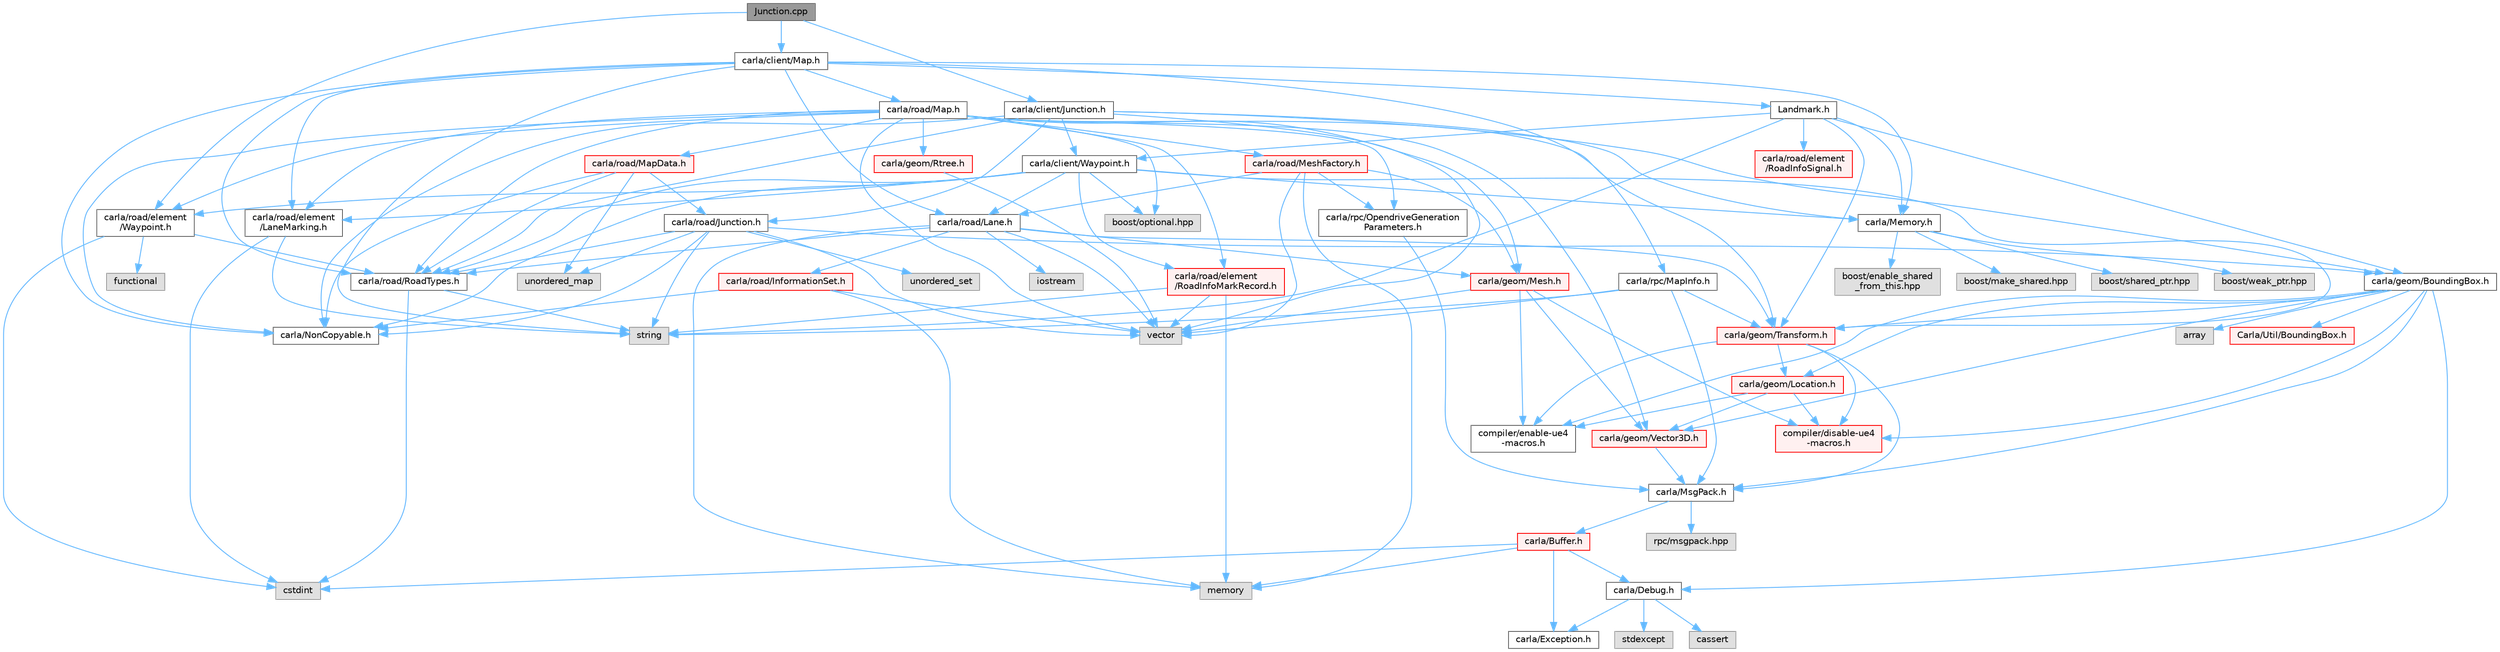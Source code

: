 digraph "Junction.cpp"
{
 // INTERACTIVE_SVG=YES
 // LATEX_PDF_SIZE
  bgcolor="transparent";
  edge [fontname=Helvetica,fontsize=10,labelfontname=Helvetica,labelfontsize=10];
  node [fontname=Helvetica,fontsize=10,shape=box,height=0.2,width=0.4];
  Node1 [id="Node000001",label="Junction.cpp",height=0.2,width=0.4,color="gray40", fillcolor="grey60", style="filled", fontcolor="black",tooltip=" "];
  Node1 -> Node2 [id="edge1_Node000001_Node000002",color="steelblue1",style="solid",tooltip=" "];
  Node2 [id="Node000002",label="carla/client/Junction.h",height=0.2,width=0.4,color="grey40", fillcolor="white", style="filled",URL="$dd/d55/client_2Junction_8h.html",tooltip=" "];
  Node2 -> Node3 [id="edge2_Node000002_Node000003",color="steelblue1",style="solid",tooltip=" "];
  Node3 [id="Node000003",label="carla/Memory.h",height=0.2,width=0.4,color="grey40", fillcolor="white", style="filled",URL="$de/d5c/Memory_8h.html",tooltip=" "];
  Node3 -> Node4 [id="edge3_Node000003_Node000004",color="steelblue1",style="solid",tooltip=" "];
  Node4 [id="Node000004",label="boost/enable_shared\l_from_this.hpp",height=0.2,width=0.4,color="grey60", fillcolor="#E0E0E0", style="filled",tooltip=" "];
  Node3 -> Node5 [id="edge4_Node000003_Node000005",color="steelblue1",style="solid",tooltip=" "];
  Node5 [id="Node000005",label="boost/make_shared.hpp",height=0.2,width=0.4,color="grey60", fillcolor="#E0E0E0", style="filled",tooltip=" "];
  Node3 -> Node6 [id="edge5_Node000003_Node000006",color="steelblue1",style="solid",tooltip=" "];
  Node6 [id="Node000006",label="boost/shared_ptr.hpp",height=0.2,width=0.4,color="grey60", fillcolor="#E0E0E0", style="filled",tooltip=" "];
  Node3 -> Node7 [id="edge6_Node000003_Node000007",color="steelblue1",style="solid",tooltip=" "];
  Node7 [id="Node000007",label="boost/weak_ptr.hpp",height=0.2,width=0.4,color="grey60", fillcolor="#E0E0E0", style="filled",tooltip=" "];
  Node2 -> Node8 [id="edge7_Node000002_Node000008",color="steelblue1",style="solid",tooltip=" "];
  Node8 [id="Node000008",label="carla/NonCopyable.h",height=0.2,width=0.4,color="grey40", fillcolor="white", style="filled",URL="$d4/dd8/LibCarla_2source_2carla_2NonCopyable_8h.html",tooltip=" "];
  Node2 -> Node9 [id="edge8_Node000002_Node000009",color="steelblue1",style="solid",tooltip=" "];
  Node9 [id="Node000009",label="carla/road/Junction.h",height=0.2,width=0.4,color="grey40", fillcolor="white", style="filled",URL="$d1/d3a/road_2Junction_8h.html",tooltip=" "];
  Node9 -> Node10 [id="edge9_Node000009_Node000010",color="steelblue1",style="solid",tooltip=" "];
  Node10 [id="Node000010",label="carla/geom/BoundingBox.h",height=0.2,width=0.4,color="grey40", fillcolor="white", style="filled",URL="$d2/dfe/LibCarla_2source_2carla_2geom_2BoundingBox_8h.html",tooltip=" "];
  Node10 -> Node11 [id="edge10_Node000010_Node000011",color="steelblue1",style="solid",tooltip=" "];
  Node11 [id="Node000011",label="carla/Debug.h",height=0.2,width=0.4,color="grey40", fillcolor="white", style="filled",URL="$d4/deb/Debug_8h.html",tooltip=" "];
  Node11 -> Node12 [id="edge11_Node000011_Node000012",color="steelblue1",style="solid",tooltip=" "];
  Node12 [id="Node000012",label="carla/Exception.h",height=0.2,width=0.4,color="grey40", fillcolor="white", style="filled",URL="$d8/d8a/Exception_8h.html",tooltip=" "];
  Node11 -> Node13 [id="edge12_Node000011_Node000013",color="steelblue1",style="solid",tooltip=" "];
  Node13 [id="Node000013",label="stdexcept",height=0.2,width=0.4,color="grey60", fillcolor="#E0E0E0", style="filled",tooltip=" "];
  Node11 -> Node14 [id="edge13_Node000011_Node000014",color="steelblue1",style="solid",tooltip=" "];
  Node14 [id="Node000014",label="cassert",height=0.2,width=0.4,color="grey60", fillcolor="#E0E0E0", style="filled",tooltip=" "];
  Node10 -> Node15 [id="edge14_Node000010_Node000015",color="steelblue1",style="solid",tooltip=" "];
  Node15 [id="Node000015",label="carla/MsgPack.h",height=0.2,width=0.4,color="grey40", fillcolor="white", style="filled",URL="$d9/d6f/MsgPack_8h.html",tooltip=" "];
  Node15 -> Node16 [id="edge15_Node000015_Node000016",color="steelblue1",style="solid",tooltip=" "];
  Node16 [id="Node000016",label="carla/Buffer.h",height=0.2,width=0.4,color="red", fillcolor="#FFF0F0", style="filled",URL="$d2/dda/carla_2Buffer_8h.html",tooltip=" "];
  Node16 -> Node11 [id="edge16_Node000016_Node000011",color="steelblue1",style="solid",tooltip=" "];
  Node16 -> Node12 [id="edge17_Node000016_Node000012",color="steelblue1",style="solid",tooltip=" "];
  Node16 -> Node21 [id="edge18_Node000016_Node000021",color="steelblue1",style="solid",tooltip=" "];
  Node21 [id="Node000021",label="cstdint",height=0.2,width=0.4,color="grey60", fillcolor="#E0E0E0", style="filled",tooltip=" "];
  Node16 -> Node23 [id="edge19_Node000016_Node000023",color="steelblue1",style="solid",tooltip=" "];
  Node23 [id="Node000023",label="memory",height=0.2,width=0.4,color="grey60", fillcolor="#E0E0E0", style="filled",tooltip=" "];
  Node15 -> Node25 [id="edge20_Node000015_Node000025",color="steelblue1",style="solid",tooltip=" "];
  Node25 [id="Node000025",label="rpc/msgpack.hpp",height=0.2,width=0.4,color="grey60", fillcolor="#E0E0E0", style="filled",tooltip=" "];
  Node10 -> Node26 [id="edge21_Node000010_Node000026",color="steelblue1",style="solid",tooltip=" "];
  Node26 [id="Node000026",label="carla/geom/Transform.h",height=0.2,width=0.4,color="red", fillcolor="#FFF0F0", style="filled",URL="$de/d17/geom_2Transform_8h.html",tooltip=" "];
  Node26 -> Node15 [id="edge22_Node000026_Node000015",color="steelblue1",style="solid",tooltip=" "];
  Node26 -> Node27 [id="edge23_Node000026_Node000027",color="steelblue1",style="solid",tooltip=" "];
  Node27 [id="Node000027",label="carla/geom/Location.h",height=0.2,width=0.4,color="red", fillcolor="#FFF0F0", style="filled",URL="$d9/d8b/geom_2Location_8h.html",tooltip=" "];
  Node27 -> Node28 [id="edge24_Node000027_Node000028",color="steelblue1",style="solid",tooltip=" "];
  Node28 [id="Node000028",label="carla/geom/Vector3D.h",height=0.2,width=0.4,color="red", fillcolor="#FFF0F0", style="filled",URL="$de/d70/geom_2Vector3D_8h.html",tooltip=" "];
  Node28 -> Node15 [id="edge25_Node000028_Node000015",color="steelblue1",style="solid",tooltip=" "];
  Node27 -> Node33 [id="edge26_Node000027_Node000033",color="steelblue1",style="solid",tooltip=" "];
  Node33 [id="Node000033",label="compiler/enable-ue4\l-macros.h",height=0.2,width=0.4,color="grey40", fillcolor="white", style="filled",URL="$d9/da2/enable-ue4-macros_8h.html",tooltip=" "];
  Node27 -> Node35 [id="edge27_Node000027_Node000035",color="steelblue1",style="solid",tooltip=" "];
  Node35 [id="Node000035",label="compiler/disable-ue4\l-macros.h",height=0.2,width=0.4,color="red", fillcolor="#FFF0F0", style="filled",URL="$d2/d02/disable-ue4-macros_8h.html",tooltip=" "];
  Node26 -> Node33 [id="edge28_Node000026_Node000033",color="steelblue1",style="solid",tooltip=" "];
  Node26 -> Node35 [id="edge29_Node000026_Node000035",color="steelblue1",style="solid",tooltip=" "];
  Node10 -> Node27 [id="edge30_Node000010_Node000027",color="steelblue1",style="solid",tooltip=" "];
  Node10 -> Node28 [id="edge31_Node000010_Node000028",color="steelblue1",style="solid",tooltip=" "];
  Node10 -> Node43 [id="edge32_Node000010_Node000043",color="steelblue1",style="solid",tooltip=" "];
  Node43 [id="Node000043",label="array",height=0.2,width=0.4,color="grey60", fillcolor="#E0E0E0", style="filled",tooltip=" "];
  Node10 -> Node33 [id="edge33_Node000010_Node000033",color="steelblue1",style="solid",tooltip=" "];
  Node10 -> Node44 [id="edge34_Node000010_Node000044",color="steelblue1",style="solid",tooltip=" "];
  Node44 [id="Node000044",label="Carla/Util/BoundingBox.h",height=0.2,width=0.4,color="red", fillcolor="#FFF0F0", style="filled",URL="$d2/d62/Unreal_2CarlaUE4_2Plugins_2Carla_2Source_2Carla_2Util_2BoundingBox_8h.html",tooltip=" "];
  Node10 -> Node35 [id="edge35_Node000010_Node000035",color="steelblue1",style="solid",tooltip=" "];
  Node9 -> Node8 [id="edge36_Node000009_Node000008",color="steelblue1",style="solid",tooltip=" "];
  Node9 -> Node46 [id="edge37_Node000009_Node000046",color="steelblue1",style="solid",tooltip=" "];
  Node46 [id="Node000046",label="carla/road/RoadTypes.h",height=0.2,width=0.4,color="grey40", fillcolor="white", style="filled",URL="$d6/dbb/RoadTypes_8h.html",tooltip=" "];
  Node46 -> Node21 [id="edge38_Node000046_Node000021",color="steelblue1",style="solid",tooltip=" "];
  Node46 -> Node47 [id="edge39_Node000046_Node000047",color="steelblue1",style="solid",tooltip=" "];
  Node47 [id="Node000047",label="string",height=0.2,width=0.4,color="grey60", fillcolor="#E0E0E0", style="filled",tooltip=" "];
  Node9 -> Node48 [id="edge40_Node000009_Node000048",color="steelblue1",style="solid",tooltip=" "];
  Node48 [id="Node000048",label="unordered_map",height=0.2,width=0.4,color="grey60", fillcolor="#E0E0E0", style="filled",tooltip=" "];
  Node9 -> Node49 [id="edge41_Node000009_Node000049",color="steelblue1",style="solid",tooltip=" "];
  Node49 [id="Node000049",label="unordered_set",height=0.2,width=0.4,color="grey60", fillcolor="#E0E0E0", style="filled",tooltip=" "];
  Node9 -> Node50 [id="edge42_Node000009_Node000050",color="steelblue1",style="solid",tooltip=" "];
  Node50 [id="Node000050",label="vector",height=0.2,width=0.4,color="grey60", fillcolor="#E0E0E0", style="filled",tooltip=" "];
  Node9 -> Node47 [id="edge43_Node000009_Node000047",color="steelblue1",style="solid",tooltip=" "];
  Node2 -> Node46 [id="edge44_Node000002_Node000046",color="steelblue1",style="solid",tooltip=" "];
  Node2 -> Node10 [id="edge45_Node000002_Node000010",color="steelblue1",style="solid",tooltip=" "];
  Node2 -> Node51 [id="edge46_Node000002_Node000051",color="steelblue1",style="solid",tooltip=" "];
  Node51 [id="Node000051",label="carla/client/Waypoint.h",height=0.2,width=0.4,color="grey40", fillcolor="white", style="filled",URL="$d0/d47/client_2Waypoint_8h.html",tooltip=" "];
  Node51 -> Node3 [id="edge47_Node000051_Node000003",color="steelblue1",style="solid",tooltip=" "];
  Node51 -> Node8 [id="edge48_Node000051_Node000008",color="steelblue1",style="solid",tooltip=" "];
  Node51 -> Node26 [id="edge49_Node000051_Node000026",color="steelblue1",style="solid",tooltip=" "];
  Node51 -> Node52 [id="edge50_Node000051_Node000052",color="steelblue1",style="solid",tooltip=" "];
  Node52 [id="Node000052",label="carla/road/element\l/LaneMarking.h",height=0.2,width=0.4,color="grey40", fillcolor="white", style="filled",URL="$d5/d4c/LaneMarking_8h.html",tooltip=" "];
  Node52 -> Node21 [id="edge51_Node000052_Node000021",color="steelblue1",style="solid",tooltip=" "];
  Node52 -> Node47 [id="edge52_Node000052_Node000047",color="steelblue1",style="solid",tooltip=" "];
  Node51 -> Node53 [id="edge53_Node000051_Node000053",color="steelblue1",style="solid",tooltip=" "];
  Node53 [id="Node000053",label="carla/road/element\l/RoadInfoMarkRecord.h",height=0.2,width=0.4,color="red", fillcolor="#FFF0F0", style="filled",URL="$dd/d32/RoadInfoMarkRecord_8h.html",tooltip=" "];
  Node53 -> Node47 [id="edge54_Node000053_Node000047",color="steelblue1",style="solid",tooltip=" "];
  Node53 -> Node50 [id="edge55_Node000053_Node000050",color="steelblue1",style="solid",tooltip=" "];
  Node53 -> Node23 [id="edge56_Node000053_Node000023",color="steelblue1",style="solid",tooltip=" "];
  Node51 -> Node58 [id="edge57_Node000051_Node000058",color="steelblue1",style="solid",tooltip=" "];
  Node58 [id="Node000058",label="carla/road/element\l/Waypoint.h",height=0.2,width=0.4,color="grey40", fillcolor="white", style="filled",URL="$d3/dbb/road_2element_2Waypoint_8h.html",tooltip=" "];
  Node58 -> Node46 [id="edge58_Node000058_Node000046",color="steelblue1",style="solid",tooltip=" "];
  Node58 -> Node21 [id="edge59_Node000058_Node000021",color="steelblue1",style="solid",tooltip=" "];
  Node58 -> Node59 [id="edge60_Node000058_Node000059",color="steelblue1",style="solid",tooltip=" "];
  Node59 [id="Node000059",label="functional",height=0.2,width=0.4,color="grey60", fillcolor="#E0E0E0", style="filled",tooltip=" "];
  Node51 -> Node60 [id="edge61_Node000051_Node000060",color="steelblue1",style="solid",tooltip=" "];
  Node60 [id="Node000060",label="carla/road/Lane.h",height=0.2,width=0.4,color="grey40", fillcolor="white", style="filled",URL="$d8/d27/Lane_8h.html",tooltip=" "];
  Node60 -> Node61 [id="edge62_Node000060_Node000061",color="steelblue1",style="solid",tooltip=" "];
  Node61 [id="Node000061",label="carla/geom/Mesh.h",height=0.2,width=0.4,color="red", fillcolor="#FFF0F0", style="filled",URL="$d9/d31/Mesh_8h.html",tooltip=" "];
  Node61 -> Node50 [id="edge63_Node000061_Node000050",color="steelblue1",style="solid",tooltip=" "];
  Node61 -> Node28 [id="edge64_Node000061_Node000028",color="steelblue1",style="solid",tooltip=" "];
  Node61 -> Node33 [id="edge65_Node000061_Node000033",color="steelblue1",style="solid",tooltip=" "];
  Node61 -> Node35 [id="edge66_Node000061_Node000035",color="steelblue1",style="solid",tooltip=" "];
  Node60 -> Node26 [id="edge67_Node000060_Node000026",color="steelblue1",style="solid",tooltip=" "];
  Node60 -> Node65 [id="edge68_Node000060_Node000065",color="steelblue1",style="solid",tooltip=" "];
  Node65 [id="Node000065",label="carla/road/InformationSet.h",height=0.2,width=0.4,color="red", fillcolor="#FFF0F0", style="filled",URL="$d2/d56/InformationSet_8h.html",tooltip=" "];
  Node65 -> Node8 [id="edge69_Node000065_Node000008",color="steelblue1",style="solid",tooltip=" "];
  Node65 -> Node50 [id="edge70_Node000065_Node000050",color="steelblue1",style="solid",tooltip=" "];
  Node65 -> Node23 [id="edge71_Node000065_Node000023",color="steelblue1",style="solid",tooltip=" "];
  Node60 -> Node46 [id="edge72_Node000060_Node000046",color="steelblue1",style="solid",tooltip=" "];
  Node60 -> Node50 [id="edge73_Node000060_Node000050",color="steelblue1",style="solid",tooltip=" "];
  Node60 -> Node19 [id="edge74_Node000060_Node000019",color="steelblue1",style="solid",tooltip=" "];
  Node19 [id="Node000019",label="iostream",height=0.2,width=0.4,color="grey60", fillcolor="#E0E0E0", style="filled",tooltip=" "];
  Node60 -> Node23 [id="edge75_Node000060_Node000023",color="steelblue1",style="solid",tooltip=" "];
  Node51 -> Node46 [id="edge76_Node000051_Node000046",color="steelblue1",style="solid",tooltip=" "];
  Node51 -> Node71 [id="edge77_Node000051_Node000071",color="steelblue1",style="solid",tooltip=" "];
  Node71 [id="Node000071",label="boost/optional.hpp",height=0.2,width=0.4,color="grey60", fillcolor="#E0E0E0", style="filled",tooltip=" "];
  Node2 -> Node50 [id="edge78_Node000002_Node000050",color="steelblue1",style="solid",tooltip=" "];
  Node1 -> Node72 [id="edge79_Node000001_Node000072",color="steelblue1",style="solid",tooltip=" "];
  Node72 [id="Node000072",label="carla/client/Map.h",height=0.2,width=0.4,color="grey40", fillcolor="white", style="filled",URL="$d4/d9d/client_2Map_8h.html",tooltip=" "];
  Node72 -> Node3 [id="edge80_Node000072_Node000003",color="steelblue1",style="solid",tooltip=" "];
  Node72 -> Node8 [id="edge81_Node000072_Node000008",color="steelblue1",style="solid",tooltip=" "];
  Node72 -> Node52 [id="edge82_Node000072_Node000052",color="steelblue1",style="solid",tooltip=" "];
  Node72 -> Node60 [id="edge83_Node000072_Node000060",color="steelblue1",style="solid",tooltip=" "];
  Node72 -> Node73 [id="edge84_Node000072_Node000073",color="steelblue1",style="solid",tooltip=" "];
  Node73 [id="Node000073",label="carla/road/Map.h",height=0.2,width=0.4,color="grey40", fillcolor="white", style="filled",URL="$df/d64/road_2Map_8h.html",tooltip=" "];
  Node73 -> Node61 [id="edge85_Node000073_Node000061",color="steelblue1",style="solid",tooltip=" "];
  Node73 -> Node74 [id="edge86_Node000073_Node000074",color="steelblue1",style="solid",tooltip=" "];
  Node74 [id="Node000074",label="carla/geom/Rtree.h",height=0.2,width=0.4,color="red", fillcolor="#FFF0F0", style="filled",URL="$d5/d30/Rtree_8h.html",tooltip=" "];
  Node74 -> Node50 [id="edge87_Node000074_Node000050",color="steelblue1",style="solid",tooltip=" "];
  Node73 -> Node26 [id="edge88_Node000073_Node000026",color="steelblue1",style="solid",tooltip=" "];
  Node73 -> Node8 [id="edge89_Node000073_Node000008",color="steelblue1",style="solid",tooltip=" "];
  Node73 -> Node52 [id="edge90_Node000073_Node000052",color="steelblue1",style="solid",tooltip=" "];
  Node73 -> Node53 [id="edge91_Node000073_Node000053",color="steelblue1",style="solid",tooltip=" "];
  Node73 -> Node58 [id="edge92_Node000073_Node000058",color="steelblue1",style="solid",tooltip=" "];
  Node73 -> Node78 [id="edge93_Node000073_Node000078",color="steelblue1",style="solid",tooltip=" "];
  Node78 [id="Node000078",label="carla/road/MapData.h",height=0.2,width=0.4,color="red", fillcolor="#FFF0F0", style="filled",URL="$d5/db7/MapData_8h.html",tooltip=" "];
  Node78 -> Node8 [id="edge94_Node000078_Node000008",color="steelblue1",style="solid",tooltip=" "];
  Node78 -> Node9 [id="edge95_Node000078_Node000009",color="steelblue1",style="solid",tooltip=" "];
  Node78 -> Node46 [id="edge96_Node000078_Node000046",color="steelblue1",style="solid",tooltip=" "];
  Node78 -> Node48 [id="edge97_Node000078_Node000048",color="steelblue1",style="solid",tooltip=" "];
  Node73 -> Node46 [id="edge98_Node000073_Node000046",color="steelblue1",style="solid",tooltip=" "];
  Node73 -> Node91 [id="edge99_Node000073_Node000091",color="steelblue1",style="solid",tooltip=" "];
  Node91 [id="Node000091",label="carla/road/MeshFactory.h",height=0.2,width=0.4,color="red", fillcolor="#FFF0F0", style="filled",URL="$d9/d87/MeshFactory_8h.html",tooltip=" "];
  Node91 -> Node23 [id="edge100_Node000091_Node000023",color="steelblue1",style="solid",tooltip=" "];
  Node91 -> Node50 [id="edge101_Node000091_Node000050",color="steelblue1",style="solid",tooltip=" "];
  Node91 -> Node61 [id="edge102_Node000091_Node000061",color="steelblue1",style="solid",tooltip=" "];
  Node91 -> Node60 [id="edge103_Node000091_Node000060",color="steelblue1",style="solid",tooltip=" "];
  Node91 -> Node92 [id="edge104_Node000091_Node000092",color="steelblue1",style="solid",tooltip=" "];
  Node92 [id="Node000092",label="carla/rpc/OpendriveGeneration\lParameters.h",height=0.2,width=0.4,color="grey40", fillcolor="white", style="filled",URL="$d9/d3b/OpendriveGenerationParameters_8h.html",tooltip=" "];
  Node92 -> Node15 [id="edge105_Node000092_Node000015",color="steelblue1",style="solid",tooltip=" "];
  Node73 -> Node28 [id="edge106_Node000073_Node000028",color="steelblue1",style="solid",tooltip=" "];
  Node73 -> Node92 [id="edge107_Node000073_Node000092",color="steelblue1",style="solid",tooltip=" "];
  Node73 -> Node71 [id="edge108_Node000073_Node000071",color="steelblue1",style="solid",tooltip=" "];
  Node73 -> Node50 [id="edge109_Node000073_Node000050",color="steelblue1",style="solid",tooltip=" "];
  Node72 -> Node46 [id="edge110_Node000072_Node000046",color="steelblue1",style="solid",tooltip=" "];
  Node72 -> Node93 [id="edge111_Node000072_Node000093",color="steelblue1",style="solid",tooltip=" "];
  Node93 [id="Node000093",label="carla/rpc/MapInfo.h",height=0.2,width=0.4,color="grey40", fillcolor="white", style="filled",URL="$d8/d5a/MapInfo_8h.html",tooltip=" "];
  Node93 -> Node15 [id="edge112_Node000093_Node000015",color="steelblue1",style="solid",tooltip=" "];
  Node93 -> Node26 [id="edge113_Node000093_Node000026",color="steelblue1",style="solid",tooltip=" "];
  Node93 -> Node47 [id="edge114_Node000093_Node000047",color="steelblue1",style="solid",tooltip=" "];
  Node93 -> Node50 [id="edge115_Node000093_Node000050",color="steelblue1",style="solid",tooltip=" "];
  Node72 -> Node94 [id="edge116_Node000072_Node000094",color="steelblue1",style="solid",tooltip=" "];
  Node94 [id="Node000094",label="Landmark.h",height=0.2,width=0.4,color="grey40", fillcolor="white", style="filled",URL="$db/d18/Landmark_8h.html",tooltip=" "];
  Node94 -> Node3 [id="edge117_Node000094_Node000003",color="steelblue1",style="solid",tooltip=" "];
  Node94 -> Node51 [id="edge118_Node000094_Node000051",color="steelblue1",style="solid",tooltip=" "];
  Node94 -> Node26 [id="edge119_Node000094_Node000026",color="steelblue1",style="solid",tooltip=" "];
  Node94 -> Node10 [id="edge120_Node000094_Node000010",color="steelblue1",style="solid",tooltip=" "];
  Node94 -> Node95 [id="edge121_Node000094_Node000095",color="steelblue1",style="solid",tooltip=" "];
  Node95 [id="Node000095",label="carla/road/element\l/RoadInfoSignal.h",height=0.2,width=0.4,color="red", fillcolor="#FFF0F0", style="filled",URL="$d1/d1d/RoadInfoSignal_8h.html",tooltip=" "];
  Node94 -> Node47 [id="edge122_Node000094_Node000047",color="steelblue1",style="solid",tooltip=" "];
  Node72 -> Node47 [id="edge123_Node000072_Node000047",color="steelblue1",style="solid",tooltip=" "];
  Node1 -> Node58 [id="edge124_Node000001_Node000058",color="steelblue1",style="solid",tooltip=" "];
}
